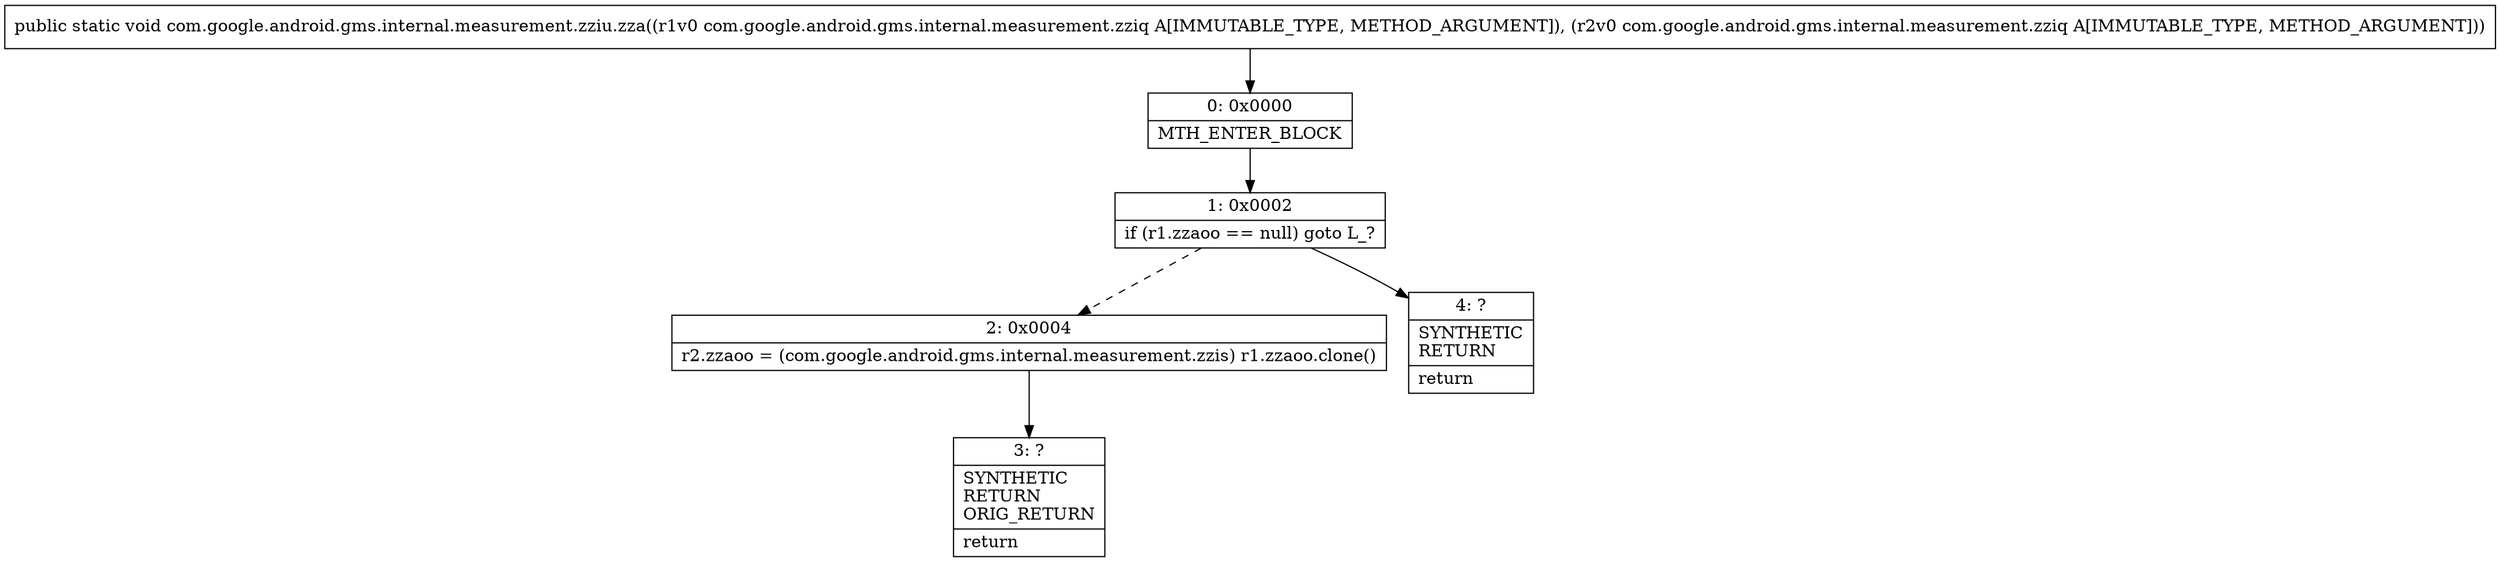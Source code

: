 digraph "CFG forcom.google.android.gms.internal.measurement.zziu.zza(Lcom\/google\/android\/gms\/internal\/measurement\/zziq;Lcom\/google\/android\/gms\/internal\/measurement\/zziq;)V" {
Node_0 [shape=record,label="{0\:\ 0x0000|MTH_ENTER_BLOCK\l}"];
Node_1 [shape=record,label="{1\:\ 0x0002|if (r1.zzaoo == null) goto L_?\l}"];
Node_2 [shape=record,label="{2\:\ 0x0004|r2.zzaoo = (com.google.android.gms.internal.measurement.zzis) r1.zzaoo.clone()\l}"];
Node_3 [shape=record,label="{3\:\ ?|SYNTHETIC\lRETURN\lORIG_RETURN\l|return\l}"];
Node_4 [shape=record,label="{4\:\ ?|SYNTHETIC\lRETURN\l|return\l}"];
MethodNode[shape=record,label="{public static void com.google.android.gms.internal.measurement.zziu.zza((r1v0 com.google.android.gms.internal.measurement.zziq A[IMMUTABLE_TYPE, METHOD_ARGUMENT]), (r2v0 com.google.android.gms.internal.measurement.zziq A[IMMUTABLE_TYPE, METHOD_ARGUMENT])) }"];
MethodNode -> Node_0;
Node_0 -> Node_1;
Node_1 -> Node_2[style=dashed];
Node_1 -> Node_4;
Node_2 -> Node_3;
}

